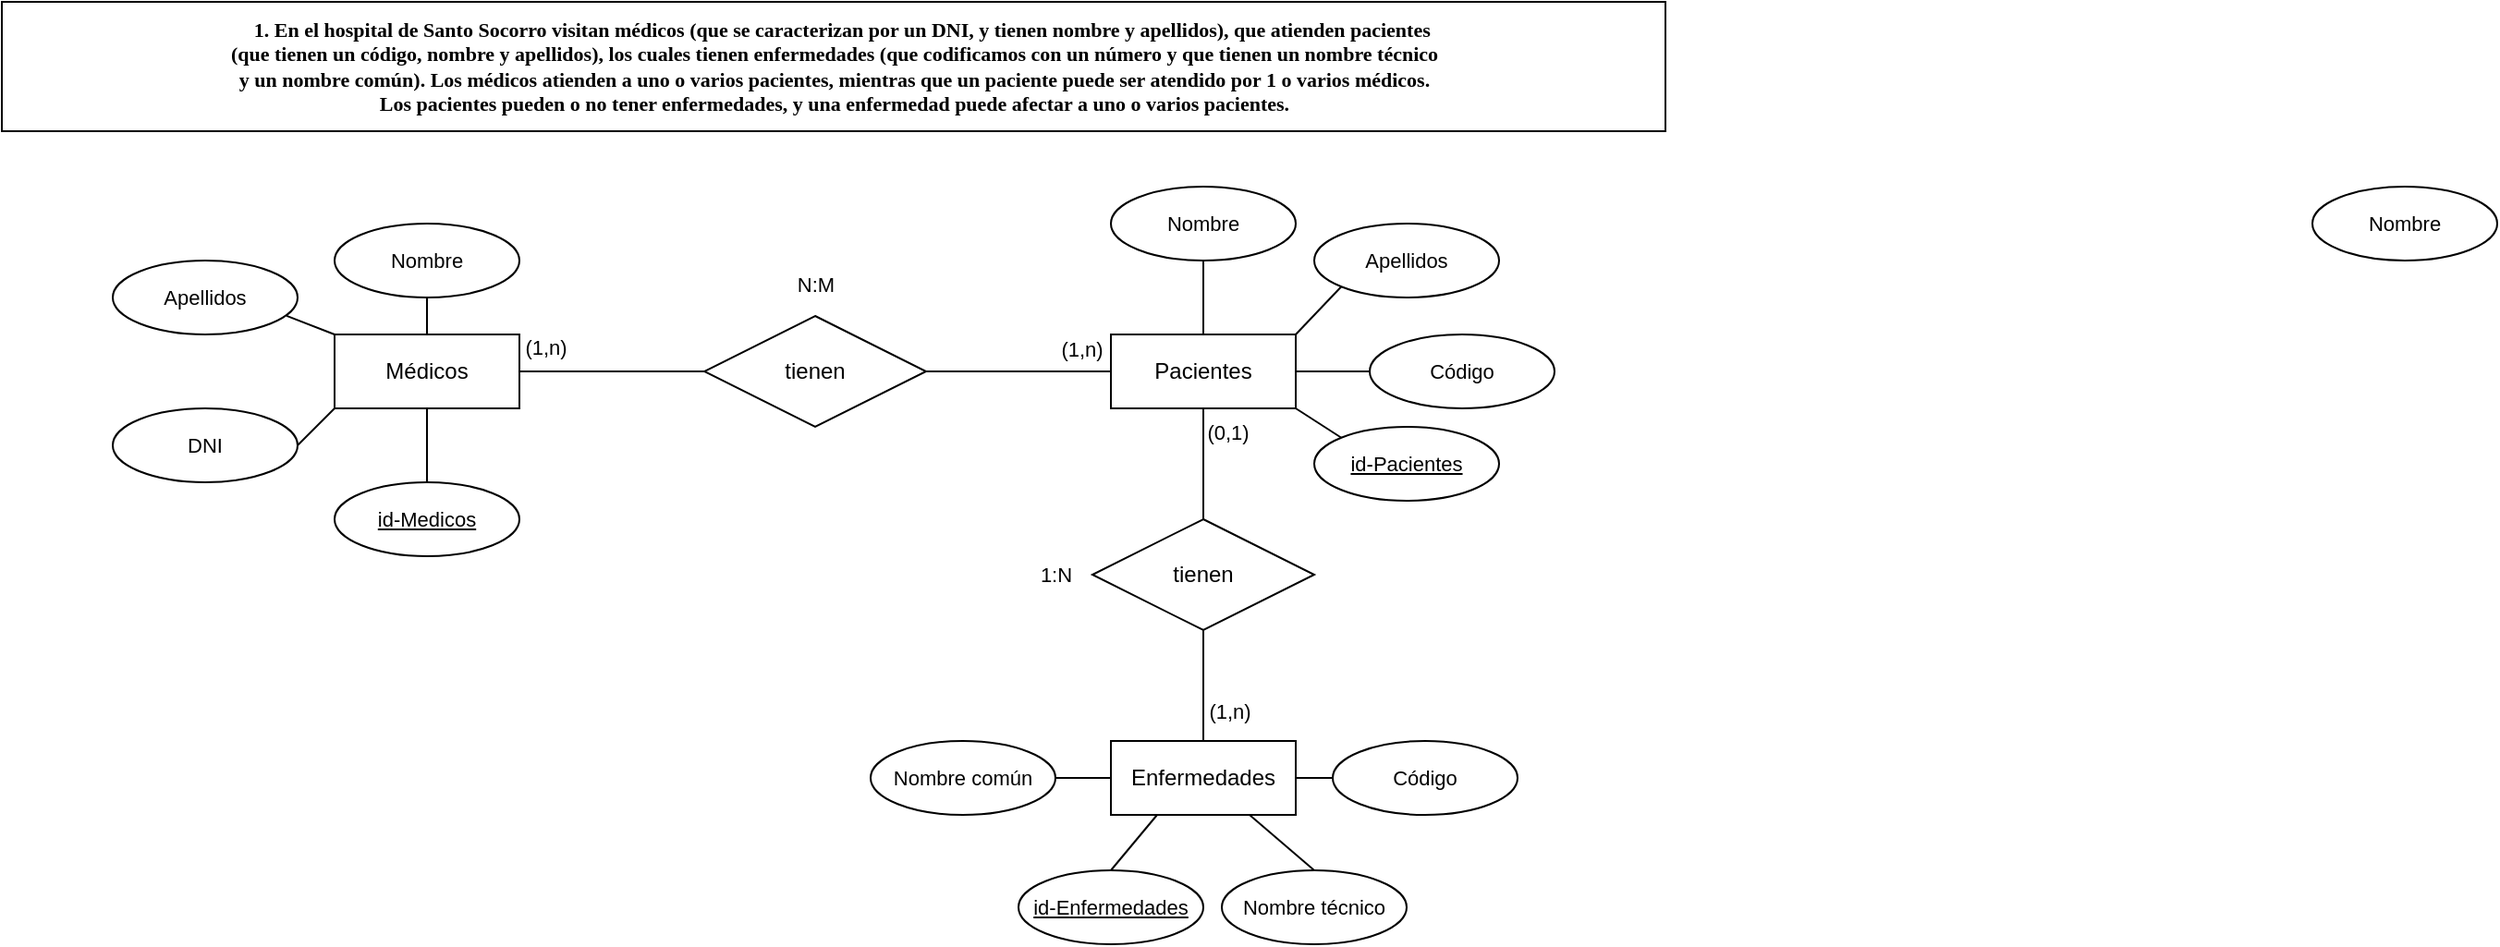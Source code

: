 <mxfile version="22.1.4" type="github" pages="6">
  <diagram name="Actividad 1" id="oIF-mdmTdKCk8hg7Z8nK">
    <mxGraphModel dx="961" dy="523" grid="1" gridSize="10" guides="1" tooltips="1" connect="1" arrows="1" fold="1" page="1" pageScale="1" pageWidth="980" pageHeight="690" math="0" shadow="0">
      <root>
        <mxCell id="0" />
        <mxCell id="1" parent="0" />
        <mxCell id="yV_BncOuSyax81pWV5jK-26" style="shape=connector;rounded=0;orthogonalLoop=1;jettySize=auto;html=1;exitX=0;exitY=1;exitDx=0;exitDy=0;entryX=1;entryY=0.5;entryDx=0;entryDy=0;labelBackgroundColor=default;strokeColor=default;align=center;verticalAlign=middle;fontFamily=Helvetica;fontSize=11;fontColor=default;endArrow=none;endFill=0;" edge="1" parent="1" source="yV_BncOuSyax81pWV5jK-9" target="yV_BncOuSyax81pWV5jK-23">
          <mxGeometry relative="1" as="geometry" />
        </mxCell>
        <mxCell id="yV_BncOuSyax81pWV5jK-28" style="edgeStyle=none;shape=connector;rounded=0;orthogonalLoop=1;jettySize=auto;html=1;entryX=0.5;entryY=1;entryDx=0;entryDy=0;labelBackgroundColor=default;strokeColor=default;align=center;verticalAlign=middle;fontFamily=Helvetica;fontSize=11;fontColor=default;endArrow=none;endFill=0;" edge="1" parent="1" source="yV_BncOuSyax81pWV5jK-9" target="yV_BncOuSyax81pWV5jK-21">
          <mxGeometry relative="1" as="geometry" />
        </mxCell>
        <mxCell id="yV_BncOuSyax81pWV5jK-9" value="Médicos" style="whiteSpace=wrap;html=1;align=center;" vertex="1" parent="1">
          <mxGeometry x="220" y="200" width="100" height="40" as="geometry" />
        </mxCell>
        <mxCell id="yV_BncOuSyax81pWV5jK-15" style="edgeStyle=orthogonalEdgeStyle;rounded=0;orthogonalLoop=1;jettySize=auto;html=1;entryX=0.5;entryY=0;entryDx=0;entryDy=0;endArrow=none;endFill=0;" edge="1" parent="1" source="yV_BncOuSyax81pWV5jK-10" target="yV_BncOuSyax81pWV5jK-14">
          <mxGeometry relative="1" as="geometry" />
        </mxCell>
        <mxCell id="yV_BncOuSyax81pWV5jK-17" style="edgeStyle=orthogonalEdgeStyle;shape=connector;rounded=0;orthogonalLoop=1;jettySize=auto;html=1;exitX=0;exitY=0.5;exitDx=0;exitDy=0;entryX=1;entryY=0.5;entryDx=0;entryDy=0;labelBackgroundColor=default;strokeColor=default;align=center;verticalAlign=middle;fontFamily=Helvetica;fontSize=11;fontColor=default;endArrow=none;endFill=0;" edge="1" parent="1" source="yV_BncOuSyax81pWV5jK-10" target="yV_BncOuSyax81pWV5jK-13">
          <mxGeometry relative="1" as="geometry" />
        </mxCell>
        <mxCell id="yV_BncOuSyax81pWV5jK-10" value="Pacientes" style="whiteSpace=wrap;html=1;align=center;" vertex="1" parent="1">
          <mxGeometry x="640" y="200" width="100" height="40" as="geometry" />
        </mxCell>
        <mxCell id="yV_BncOuSyax81pWV5jK-49" style="edgeStyle=none;shape=connector;rounded=0;orthogonalLoop=1;jettySize=auto;html=1;exitX=0.75;exitY=1;exitDx=0;exitDy=0;entryX=0.5;entryY=0;entryDx=0;entryDy=0;labelBackgroundColor=default;strokeColor=default;align=center;verticalAlign=middle;fontFamily=Helvetica;fontSize=11;fontColor=default;endArrow=none;endFill=0;" edge="1" parent="1" source="yV_BncOuSyax81pWV5jK-11" target="yV_BncOuSyax81pWV5jK-42">
          <mxGeometry relative="1" as="geometry" />
        </mxCell>
        <mxCell id="yV_BncOuSyax81pWV5jK-50" style="edgeStyle=none;shape=connector;rounded=0;orthogonalLoop=1;jettySize=auto;html=1;exitX=0.25;exitY=1;exitDx=0;exitDy=0;entryX=0.5;entryY=0;entryDx=0;entryDy=0;labelBackgroundColor=default;strokeColor=default;align=center;verticalAlign=middle;fontFamily=Helvetica;fontSize=11;fontColor=default;endArrow=none;endFill=0;" edge="1" parent="1" source="yV_BncOuSyax81pWV5jK-11" target="yV_BncOuSyax81pWV5jK-44">
          <mxGeometry relative="1" as="geometry" />
        </mxCell>
        <mxCell id="yV_BncOuSyax81pWV5jK-51" style="edgeStyle=none;shape=connector;rounded=0;orthogonalLoop=1;jettySize=auto;html=1;exitX=0;exitY=0.5;exitDx=0;exitDy=0;entryX=1;entryY=0.5;entryDx=0;entryDy=0;labelBackgroundColor=default;strokeColor=default;align=center;verticalAlign=middle;fontFamily=Helvetica;fontSize=11;fontColor=default;endArrow=none;endFill=0;" edge="1" parent="1" source="yV_BncOuSyax81pWV5jK-11" target="yV_BncOuSyax81pWV5jK-43">
          <mxGeometry relative="1" as="geometry" />
        </mxCell>
        <mxCell id="yV_BncOuSyax81pWV5jK-11" value="Enfermedades" style="whiteSpace=wrap;html=1;align=center;" vertex="1" parent="1">
          <mxGeometry x="640" y="420" width="100" height="40" as="geometry" />
        </mxCell>
        <mxCell id="yV_BncOuSyax81pWV5jK-12" value="&lt;div style=&quot;font-size: 11px;&quot;&gt;&lt;b&gt;&lt;font style=&quot;font-size: 11px;&quot; face=&quot;Verdana&quot;&gt;&amp;nbsp; &amp;nbsp; 1. En el hospital de Santo Socorro visitan médicos (que se caracterizan por un DNI, y tienen nombre y apellidos), que atienden pacientes&amp;nbsp;&lt;/font&gt;&lt;/b&gt;&lt;/div&gt;&lt;div style=&quot;font-size: 11px;&quot;&gt;&lt;b&gt;&lt;font style=&quot;font-size: 11px;&quot; face=&quot;Verdana&quot;&gt;(que tienen un&amp;nbsp;&lt;span style=&quot;background-color: initial;&quot;&gt;código,&amp;nbsp;&lt;/span&gt;&lt;span style=&quot;background-color: initial;&quot;&gt;nombre&amp;nbsp;&lt;/span&gt;&lt;span style=&quot;background-color: initial;&quot;&gt;y apellidos),&amp;nbsp;&lt;/span&gt;&lt;span style=&quot;background-color: initial;&quot;&gt;los cuales tienen enfermedades&amp;nbsp;&lt;/span&gt;&lt;span style=&quot;background-color: initial;&quot;&gt;(que codificamos con un número y que tienen un nombre técnico&lt;/span&gt;&lt;/font&gt;&lt;/b&gt;&lt;/div&gt;&lt;div style=&quot;font-size: 11px;&quot;&gt;&lt;b&gt;&lt;font style=&quot;font-size: 11px;&quot; face=&quot;Verdana&quot;&gt;&lt;span style=&quot;background-color: initial;&quot;&gt;y&amp;nbsp;&lt;/span&gt;&lt;span style=&quot;background-color: initial;&quot;&gt;un&amp;nbsp;&lt;/span&gt;&lt;span style=&quot;background-color: initial;&quot;&gt;nombre común).&amp;nbsp;&lt;/span&gt;&lt;span style=&quot;background-color: initial;&quot;&gt;Los médicos atienden a uno o varios pacientes, mientras que un paciente puede ser atendido por 1 o varios médicos.&lt;/span&gt;&lt;/font&gt;&lt;/b&gt;&lt;/div&gt;&lt;div style=&quot;font-size: 11px;&quot;&gt;&lt;b&gt;&lt;font style=&quot;font-size: 11px;&quot; face=&quot;Verdana&quot;&gt;Los pacientes pueden o no tener enfermedades, y una enfermedad puede afectar a uno o varios pacientes.&lt;/font&gt;&lt;/b&gt;&lt;/div&gt;" style="text;html=1;align=center;verticalAlign=middle;resizable=0;points=[];autosize=1;strokeColor=default;fillColor=default;" vertex="1" parent="1">
          <mxGeometry x="40" y="20" width="900" height="70" as="geometry" />
        </mxCell>
        <mxCell id="yV_BncOuSyax81pWV5jK-18" style="edgeStyle=orthogonalEdgeStyle;shape=connector;rounded=0;orthogonalLoop=1;jettySize=auto;html=1;exitX=0;exitY=0.5;exitDx=0;exitDy=0;entryX=1;entryY=0.5;entryDx=0;entryDy=0;labelBackgroundColor=default;strokeColor=default;align=center;verticalAlign=middle;fontFamily=Helvetica;fontSize=11;fontColor=default;endArrow=none;endFill=0;" edge="1" parent="1" source="yV_BncOuSyax81pWV5jK-13" target="yV_BncOuSyax81pWV5jK-9">
          <mxGeometry relative="1" as="geometry" />
        </mxCell>
        <mxCell id="yV_BncOuSyax81pWV5jK-13" value="tienen" style="shape=rhombus;perimeter=rhombusPerimeter;whiteSpace=wrap;html=1;align=center;" vertex="1" parent="1">
          <mxGeometry x="420" y="190" width="120" height="60" as="geometry" />
        </mxCell>
        <mxCell id="yV_BncOuSyax81pWV5jK-16" style="edgeStyle=orthogonalEdgeStyle;shape=connector;rounded=0;orthogonalLoop=1;jettySize=auto;html=1;exitX=0.5;exitY=1;exitDx=0;exitDy=0;entryX=0.5;entryY=0;entryDx=0;entryDy=0;labelBackgroundColor=default;strokeColor=default;align=center;verticalAlign=middle;fontFamily=Helvetica;fontSize=11;fontColor=default;endArrow=none;endFill=0;" edge="1" parent="1" source="yV_BncOuSyax81pWV5jK-14" target="yV_BncOuSyax81pWV5jK-11">
          <mxGeometry relative="1" as="geometry" />
        </mxCell>
        <mxCell id="yV_BncOuSyax81pWV5jK-14" value="tienen" style="shape=rhombus;perimeter=rhombusPerimeter;whiteSpace=wrap;html=1;align=center;" vertex="1" parent="1">
          <mxGeometry x="630" y="300" width="120" height="60" as="geometry" />
        </mxCell>
        <mxCell id="yV_BncOuSyax81pWV5jK-21" value="Nombre" style="ellipse;whiteSpace=wrap;html=1;align=center;fontFamily=Helvetica;fontSize=11;fontColor=default;" vertex="1" parent="1">
          <mxGeometry x="220" y="140" width="100" height="40" as="geometry" />
        </mxCell>
        <mxCell id="yV_BncOuSyax81pWV5jK-22" value="Apellidos" style="ellipse;whiteSpace=wrap;html=1;align=center;fontFamily=Helvetica;fontSize=11;fontColor=default;" vertex="1" parent="1">
          <mxGeometry x="100" y="160" width="100" height="40" as="geometry" />
        </mxCell>
        <mxCell id="yV_BncOuSyax81pWV5jK-23" value="DNI" style="ellipse;whiteSpace=wrap;html=1;align=center;fontFamily=Helvetica;fontSize=11;fontColor=default;" vertex="1" parent="1">
          <mxGeometry x="100" y="240" width="100" height="40" as="geometry" />
        </mxCell>
        <mxCell id="yV_BncOuSyax81pWV5jK-25" style="edgeStyle=orthogonalEdgeStyle;shape=connector;rounded=0;orthogonalLoop=1;jettySize=auto;html=1;exitX=0.5;exitY=0;exitDx=0;exitDy=0;labelBackgroundColor=default;strokeColor=default;align=center;verticalAlign=middle;fontFamily=Helvetica;fontSize=11;fontColor=default;endArrow=none;endFill=0;" edge="1" parent="1" source="yV_BncOuSyax81pWV5jK-24" target="yV_BncOuSyax81pWV5jK-9">
          <mxGeometry relative="1" as="geometry" />
        </mxCell>
        <mxCell id="yV_BncOuSyax81pWV5jK-24" value="id-Medicos" style="ellipse;whiteSpace=wrap;html=1;align=center;fontStyle=4;fontFamily=Helvetica;fontSize=11;fontColor=default;" vertex="1" parent="1">
          <mxGeometry x="220" y="280" width="100" height="40" as="geometry" />
        </mxCell>
        <mxCell id="yV_BncOuSyax81pWV5jK-27" style="edgeStyle=none;shape=connector;rounded=0;orthogonalLoop=1;jettySize=auto;html=1;exitX=0;exitY=0;exitDx=0;exitDy=0;entryX=0.941;entryY=0.749;entryDx=0;entryDy=0;entryPerimeter=0;labelBackgroundColor=default;strokeColor=default;align=center;verticalAlign=middle;fontFamily=Helvetica;fontSize=11;fontColor=default;endArrow=none;endFill=0;" edge="1" parent="1" source="yV_BncOuSyax81pWV5jK-9" target="yV_BncOuSyax81pWV5jK-22">
          <mxGeometry relative="1" as="geometry" />
        </mxCell>
        <mxCell id="yV_BncOuSyax81pWV5jK-29" value="(1,n)" style="text;html=1;align=center;verticalAlign=middle;resizable=0;points=[];autosize=1;strokeColor=none;fillColor=none;fontSize=11;fontFamily=Helvetica;fontColor=default;" vertex="1" parent="1">
          <mxGeometry x="599" y="193" width="50" height="30" as="geometry" />
        </mxCell>
        <mxCell id="yV_BncOuSyax81pWV5jK-30" value="(1,n)" style="text;html=1;align=center;verticalAlign=middle;resizable=0;points=[];autosize=1;strokeColor=none;fillColor=none;fontSize=11;fontFamily=Helvetica;fontColor=default;" vertex="1" parent="1">
          <mxGeometry x="309" y="192" width="50" height="30" as="geometry" />
        </mxCell>
        <mxCell id="yV_BncOuSyax81pWV5jK-39" style="edgeStyle=none;shape=connector;rounded=0;orthogonalLoop=1;jettySize=auto;html=1;entryX=0.5;entryY=0;entryDx=0;entryDy=0;labelBackgroundColor=default;strokeColor=default;align=center;verticalAlign=middle;fontFamily=Helvetica;fontSize=11;fontColor=default;endArrow=none;endFill=0;" edge="1" parent="1" source="yV_BncOuSyax81pWV5jK-31" target="yV_BncOuSyax81pWV5jK-10">
          <mxGeometry relative="1" as="geometry" />
        </mxCell>
        <mxCell id="yV_BncOuSyax81pWV5jK-31" value="Nombre" style="ellipse;whiteSpace=wrap;html=1;align=center;fontFamily=Helvetica;fontSize=11;fontColor=default;" vertex="1" parent="1">
          <mxGeometry x="640" y="120" width="100" height="40" as="geometry" />
        </mxCell>
        <mxCell id="yV_BncOuSyax81pWV5jK-32" value="Nombre" style="ellipse;whiteSpace=wrap;html=1;align=center;fontFamily=Helvetica;fontSize=11;fontColor=default;" vertex="1" parent="1">
          <mxGeometry x="1290" y="120" width="100" height="40" as="geometry" />
        </mxCell>
        <mxCell id="yV_BncOuSyax81pWV5jK-38" style="edgeStyle=none;shape=connector;rounded=0;orthogonalLoop=1;jettySize=auto;html=1;exitX=0;exitY=1;exitDx=0;exitDy=0;entryX=1;entryY=0;entryDx=0;entryDy=0;labelBackgroundColor=default;strokeColor=default;align=center;verticalAlign=middle;fontFamily=Helvetica;fontSize=11;fontColor=default;endArrow=none;endFill=0;" edge="1" parent="1" source="yV_BncOuSyax81pWV5jK-33" target="yV_BncOuSyax81pWV5jK-10">
          <mxGeometry relative="1" as="geometry" />
        </mxCell>
        <mxCell id="yV_BncOuSyax81pWV5jK-33" value="Apellidos" style="ellipse;whiteSpace=wrap;html=1;align=center;fontFamily=Helvetica;fontSize=11;fontColor=default;" vertex="1" parent="1">
          <mxGeometry x="750" y="140" width="100" height="40" as="geometry" />
        </mxCell>
        <mxCell id="yV_BncOuSyax81pWV5jK-37" style="edgeStyle=none;shape=connector;rounded=0;orthogonalLoop=1;jettySize=auto;html=1;exitX=0;exitY=0.5;exitDx=0;exitDy=0;entryX=1;entryY=0.5;entryDx=0;entryDy=0;labelBackgroundColor=default;strokeColor=default;align=center;verticalAlign=middle;fontFamily=Helvetica;fontSize=11;fontColor=default;endArrow=none;endFill=0;" edge="1" parent="1" source="yV_BncOuSyax81pWV5jK-34" target="yV_BncOuSyax81pWV5jK-10">
          <mxGeometry relative="1" as="geometry" />
        </mxCell>
        <mxCell id="yV_BncOuSyax81pWV5jK-34" value="Código" style="ellipse;whiteSpace=wrap;html=1;align=center;fontFamily=Helvetica;fontSize=11;fontColor=default;" vertex="1" parent="1">
          <mxGeometry x="780" y="200" width="100" height="40" as="geometry" />
        </mxCell>
        <mxCell id="yV_BncOuSyax81pWV5jK-36" style="edgeStyle=none;shape=connector;rounded=0;orthogonalLoop=1;jettySize=auto;html=1;exitX=0;exitY=0;exitDx=0;exitDy=0;entryX=1;entryY=1;entryDx=0;entryDy=0;labelBackgroundColor=default;strokeColor=default;align=center;verticalAlign=middle;fontFamily=Helvetica;fontSize=11;fontColor=default;endArrow=none;endFill=0;" edge="1" parent="1" source="yV_BncOuSyax81pWV5jK-35" target="yV_BncOuSyax81pWV5jK-10">
          <mxGeometry relative="1" as="geometry" />
        </mxCell>
        <mxCell id="yV_BncOuSyax81pWV5jK-35" value="id-Pacientes" style="ellipse;whiteSpace=wrap;html=1;align=center;fontStyle=4;fontFamily=Helvetica;fontSize=11;fontColor=default;" vertex="1" parent="1">
          <mxGeometry x="750" y="250" width="100" height="40" as="geometry" />
        </mxCell>
        <mxCell id="yV_BncOuSyax81pWV5jK-41" style="edgeStyle=none;shape=connector;rounded=0;orthogonalLoop=1;jettySize=auto;html=1;exitX=0;exitY=0.5;exitDx=0;exitDy=0;entryX=1;entryY=0.5;entryDx=0;entryDy=0;labelBackgroundColor=default;strokeColor=default;align=center;verticalAlign=middle;fontFamily=Helvetica;fontSize=11;fontColor=default;endArrow=none;endFill=0;" edge="1" parent="1" source="yV_BncOuSyax81pWV5jK-40" target="yV_BncOuSyax81pWV5jK-11">
          <mxGeometry relative="1" as="geometry" />
        </mxCell>
        <mxCell id="yV_BncOuSyax81pWV5jK-40" value="Código" style="ellipse;whiteSpace=wrap;html=1;align=center;fontFamily=Helvetica;fontSize=11;fontColor=default;" vertex="1" parent="1">
          <mxGeometry x="760" y="420" width="100" height="40" as="geometry" />
        </mxCell>
        <mxCell id="yV_BncOuSyax81pWV5jK-42" value="Nombre técnico" style="ellipse;whiteSpace=wrap;html=1;align=center;fontFamily=Helvetica;fontSize=11;fontColor=default;" vertex="1" parent="1">
          <mxGeometry x="700" y="490" width="100" height="40" as="geometry" />
        </mxCell>
        <mxCell id="yV_BncOuSyax81pWV5jK-43" value="Nombre común" style="ellipse;whiteSpace=wrap;html=1;align=center;fontFamily=Helvetica;fontSize=11;fontColor=default;" vertex="1" parent="1">
          <mxGeometry x="510" y="420" width="100" height="40" as="geometry" />
        </mxCell>
        <mxCell id="yV_BncOuSyax81pWV5jK-44" value="id-Enfermedades" style="ellipse;whiteSpace=wrap;html=1;align=center;fontStyle=4;fontFamily=Helvetica;fontSize=11;fontColor=default;" vertex="1" parent="1">
          <mxGeometry x="590" y="490" width="100" height="40" as="geometry" />
        </mxCell>
        <mxCell id="yV_BncOuSyax81pWV5jK-45" value="N:M" style="text;html=1;align=center;verticalAlign=middle;resizable=0;points=[];autosize=1;strokeColor=none;fillColor=none;fontSize=11;fontFamily=Helvetica;fontColor=default;" vertex="1" parent="1">
          <mxGeometry x="460" y="158" width="40" height="30" as="geometry" />
        </mxCell>
        <mxCell id="yV_BncOuSyax81pWV5jK-46" value="(1,n)" style="text;html=1;align=center;verticalAlign=middle;resizable=0;points=[];autosize=1;strokeColor=none;fillColor=none;fontSize=11;fontFamily=Helvetica;fontColor=default;" vertex="1" parent="1">
          <mxGeometry x="679" y="389" width="50" height="30" as="geometry" />
        </mxCell>
        <mxCell id="yV_BncOuSyax81pWV5jK-47" value="(0,1)" style="text;html=1;align=center;verticalAlign=middle;resizable=0;points=[];autosize=1;strokeColor=none;fillColor=none;fontSize=11;fontFamily=Helvetica;fontColor=default;" vertex="1" parent="1">
          <mxGeometry x="678" y="238" width="50" height="30" as="geometry" />
        </mxCell>
        <mxCell id="yV_BncOuSyax81pWV5jK-48" value="1:N" style="text;html=1;align=center;verticalAlign=middle;resizable=0;points=[];autosize=1;strokeColor=none;fillColor=none;fontSize=11;fontFamily=Helvetica;fontColor=default;" vertex="1" parent="1">
          <mxGeometry x="590" y="315" width="40" height="30" as="geometry" />
        </mxCell>
      </root>
    </mxGraphModel>
  </diagram>
  <diagram id="rxtNAIiARi-w2j7opf0Z" name="Actividad 2">
    <mxGraphModel dx="1393" dy="758" grid="1" gridSize="10" guides="1" tooltips="1" connect="1" arrows="1" fold="1" page="1" pageScale="1" pageWidth="980" pageHeight="690" math="0" shadow="0">
      <root>
        <mxCell id="0" />
        <mxCell id="1" parent="0" />
        <mxCell id="YhutP6GiGatE_QYas9tM-1" value="&lt;div&gt;&amp;nbsp; &amp;nbsp; 2. Diseña un pequeño diagrama para el siguiente fragmento del sistema: una cadena de pizzerías tiene locales que sólo pueden ser de tipo restaurante, donde los clientes pueden&amp;nbsp;&lt;/div&gt;&lt;div&gt;degustar las&amp;nbsp;&lt;span style=&quot;background-color: initial;&quot;&gt;pizzas in situ, o de tipo “para llevar”.&amp;nbsp;&lt;/span&gt;&lt;span style=&quot;background-color: initial;&quot;&gt;Un mismo local puede ser, a la vez, restaurante y admitir pedidos para llevar. Un local puede tener una o varias pizzerias, mientras&amp;nbsp;&lt;/span&gt;&lt;/div&gt;&lt;div&gt;&lt;span style=&quot;background-color: initial;&quot;&gt;que una&amp;nbsp;&lt;/span&gt;&lt;span style=&quot;background-color: initial;&quot;&gt;pizzeria&amp;nbsp;&lt;/span&gt;&lt;span style=&quot;background-color: initial;&quot;&gt;solo puede&amp;nbsp;&lt;/span&gt;&lt;span style=&quot;background-color: initial;&quot;&gt;pertenecer a un local.&lt;/span&gt;&lt;span style=&quot;background-color: initial;&quot;&gt;Indica el tipo de relación o jerarquía que hayas utilizado.&lt;/span&gt;&lt;/div&gt;" style="text;html=1;align=center;verticalAlign=middle;resizable=0;points=[];autosize=1;strokeColor=default;fillColor=default;fontSize=11;fontFamily=Helvetica;fontColor=default;" vertex="1" parent="1">
          <mxGeometry x="25" y="20" width="910" height="50" as="geometry" />
        </mxCell>
        <mxCell id="0gmloOZs-fSd3dOgQ3sd-10" style="edgeStyle=none;shape=connector;rounded=0;orthogonalLoop=1;jettySize=auto;html=1;exitX=0.5;exitY=1;exitDx=0;exitDy=0;entryX=0.5;entryY=0;entryDx=0;entryDy=0;labelBackgroundColor=default;strokeColor=default;align=center;verticalAlign=middle;fontFamily=Helvetica;fontSize=11;fontColor=default;endArrow=none;endFill=0;" edge="1" parent="1" source="NTO8GKyaMLIdz0zo7kCo-1" target="0gmloOZs-fSd3dOgQ3sd-9">
          <mxGeometry relative="1" as="geometry" />
        </mxCell>
        <mxCell id="NTO8GKyaMLIdz0zo7kCo-1" value="Local" style="whiteSpace=wrap;html=1;align=center;" vertex="1" parent="1">
          <mxGeometry x="430" y="340" width="100" height="40" as="geometry" />
        </mxCell>
        <mxCell id="0gmloOZs-fSd3dOgQ3sd-6" value="" style="edgeStyle=none;shape=connector;rounded=0;orthogonalLoop=1;jettySize=auto;html=1;labelBackgroundColor=default;strokeColor=default;align=center;verticalAlign=middle;fontFamily=Helvetica;fontSize=11;fontColor=default;endArrow=none;endFill=0;" edge="1" parent="1" source="0gmloOZs-fSd3dOgQ3sd-2" target="0gmloOZs-fSd3dOgQ3sd-5">
          <mxGeometry relative="1" as="geometry" />
        </mxCell>
        <mxCell id="0gmloOZs-fSd3dOgQ3sd-2" value="Cadena de pizzerias" style="whiteSpace=wrap;html=1;align=center;" vertex="1" parent="1">
          <mxGeometry x="430" y="150" width="100" height="40" as="geometry" />
        </mxCell>
        <mxCell id="0gmloOZs-fSd3dOgQ3sd-3" value="Pizzas in situ" style="whiteSpace=wrap;html=1;align=center;" vertex="1" parent="1">
          <mxGeometry x="370" y="510" width="100" height="40" as="geometry" />
        </mxCell>
        <mxCell id="0gmloOZs-fSd3dOgQ3sd-4" value="Para llevar" style="whiteSpace=wrap;html=1;align=center;" vertex="1" parent="1">
          <mxGeometry x="490" y="510" width="100" height="40" as="geometry" />
        </mxCell>
        <mxCell id="0gmloOZs-fSd3dOgQ3sd-7" value="" style="edgeStyle=none;shape=connector;rounded=0;orthogonalLoop=1;jettySize=auto;html=1;labelBackgroundColor=default;strokeColor=default;align=center;verticalAlign=middle;fontFamily=Helvetica;fontSize=11;fontColor=default;endArrow=none;endFill=0;" edge="1" parent="1" source="0gmloOZs-fSd3dOgQ3sd-5" target="NTO8GKyaMLIdz0zo7kCo-1">
          <mxGeometry relative="1" as="geometry" />
        </mxCell>
        <mxCell id="0gmloOZs-fSd3dOgQ3sd-5" value="tiene" style="shape=rhombus;perimeter=rhombusPerimeter;whiteSpace=wrap;html=1;align=center;" vertex="1" parent="1">
          <mxGeometry x="420" y="230" width="120" height="60" as="geometry" />
        </mxCell>
        <mxCell id="0gmloOZs-fSd3dOgQ3sd-11" style="edgeStyle=none;shape=connector;rounded=0;orthogonalLoop=1;jettySize=auto;html=1;exitX=0.5;exitY=0;exitDx=0;exitDy=0;labelBackgroundColor=default;strokeColor=default;align=center;verticalAlign=middle;fontFamily=Helvetica;fontSize=11;fontColor=default;endArrow=none;endFill=0;entryX=0.5;entryY=0;entryDx=0;entryDy=0;" edge="1" parent="1" source="0gmloOZs-fSd3dOgQ3sd-8" target="0gmloOZs-fSd3dOgQ3sd-4">
          <mxGeometry relative="1" as="geometry">
            <mxPoint x="540" y="450" as="targetPoint" />
            <Array as="points">
              <mxPoint x="540" y="450" />
            </Array>
          </mxGeometry>
        </mxCell>
        <mxCell id="0gmloOZs-fSd3dOgQ3sd-12" style="edgeStyle=none;shape=connector;rounded=0;orthogonalLoop=1;jettySize=auto;html=1;exitX=0.5;exitY=1;exitDx=0;exitDy=0;entryX=0.5;entryY=0;entryDx=0;entryDy=0;labelBackgroundColor=default;strokeColor=default;align=center;verticalAlign=middle;fontFamily=Helvetica;fontSize=11;fontColor=default;endArrow=none;endFill=0;" edge="1" parent="1" source="0gmloOZs-fSd3dOgQ3sd-8" target="0gmloOZs-fSd3dOgQ3sd-3">
          <mxGeometry relative="1" as="geometry">
            <Array as="points">
              <mxPoint x="420" y="450" />
            </Array>
          </mxGeometry>
        </mxCell>
        <mxCell id="0gmloOZs-fSd3dOgQ3sd-8" value="" style="triangle;whiteSpace=wrap;html=1;dashed=0;direction=south;fontFamily=Helvetica;fontSize=11;fontColor=default;" vertex="1" parent="1">
          <mxGeometry x="450" y="420" width="60" height="60" as="geometry" />
        </mxCell>
        <mxCell id="0gmloOZs-fSd3dOgQ3sd-9" value="" style="shape=ellipse;html=1;dashed=0;whiteSpace=wrap;aspect=fixed;perimeter=ellipsePerimeter;" vertex="1" parent="1">
          <mxGeometry x="470" y="400" width="20" height="20" as="geometry" />
        </mxCell>
        <mxCell id="0gmloOZs-fSd3dOgQ3sd-13" value="(0,1)" style="text;html=1;align=center;verticalAlign=middle;resizable=0;points=[];autosize=1;strokeColor=none;fillColor=none;fontSize=11;fontFamily=Helvetica;fontColor=default;" vertex="1" parent="1">
          <mxGeometry x="535" y="478" width="50" height="30" as="geometry" />
        </mxCell>
        <mxCell id="0gmloOZs-fSd3dOgQ3sd-14" value="(0,1)" style="text;html=1;align=center;verticalAlign=middle;resizable=0;points=[];autosize=1;strokeColor=none;fillColor=none;fontSize=11;fontFamily=Helvetica;fontColor=default;" vertex="1" parent="1">
          <mxGeometry x="374" y="480" width="50" height="30" as="geometry" />
        </mxCell>
        <mxCell id="0gmloOZs-fSd3dOgQ3sd-15" value="(1,1)" style="text;html=1;align=center;verticalAlign=middle;resizable=0;points=[];autosize=1;strokeColor=none;fillColor=none;fontSize=11;fontFamily=Helvetica;fontColor=default;" vertex="1" parent="1">
          <mxGeometry x="480" y="380" width="50" height="30" as="geometry" />
        </mxCell>
        <mxCell id="0gmloOZs-fSd3dOgQ3sd-16" value="(1,n)" style="text;html=1;align=center;verticalAlign=middle;resizable=0;points=[];autosize=1;strokeColor=none;fillColor=none;fontSize=11;fontFamily=Helvetica;fontColor=default;" vertex="1" parent="1">
          <mxGeometry x="470" y="310" width="50" height="30" as="geometry" />
        </mxCell>
        <mxCell id="0gmloOZs-fSd3dOgQ3sd-17" value="(1,1)" style="text;html=1;align=center;verticalAlign=middle;resizable=0;points=[];autosize=1;strokeColor=none;fillColor=none;fontSize=11;fontFamily=Helvetica;fontColor=default;" vertex="1" parent="1">
          <mxGeometry x="470" y="190" width="50" height="30" as="geometry" />
        </mxCell>
        <mxCell id="0gmloOZs-fSd3dOgQ3sd-18" value="1:N" style="text;html=1;align=center;verticalAlign=middle;resizable=0;points=[];autosize=1;strokeColor=none;fillColor=none;fontSize=11;fontFamily=Helvetica;fontColor=default;" vertex="1" parent="1">
          <mxGeometry x="540" y="245" width="40" height="30" as="geometry" />
        </mxCell>
        <mxCell id="6FO8oxoLLgqlJH37kzeQ-1" value="TOTAL INCLUSIVA" style="text;html=1;align=center;verticalAlign=middle;resizable=0;points=[];autosize=1;strokeColor=default;fillColor=default;fontSize=11;fontFamily=Helvetica;fontColor=default;rotation=15;" vertex="1" parent="1">
          <mxGeometry x="560" y="420" width="120" height="30" as="geometry" />
        </mxCell>
        <mxCell id="wPWk6Q1Wkr0Pe-bjTboj-2" style="edgeStyle=none;shape=connector;rounded=0;orthogonalLoop=1;jettySize=auto;html=1;exitX=0;exitY=0.5;exitDx=0;exitDy=0;entryX=1;entryY=0.5;entryDx=0;entryDy=0;labelBackgroundColor=default;strokeColor=default;align=center;verticalAlign=middle;fontFamily=Helvetica;fontSize=11;fontColor=default;endArrow=none;endFill=0;" edge="1" parent="1" source="wPWk6Q1Wkr0Pe-bjTboj-1" target="NTO8GKyaMLIdz0zo7kCo-1">
          <mxGeometry relative="1" as="geometry" />
        </mxCell>
        <mxCell id="wPWk6Q1Wkr0Pe-bjTboj-1" value="id-Local" style="ellipse;whiteSpace=wrap;html=1;align=center;fontStyle=4;fontFamily=Helvetica;fontSize=11;fontColor=default;" vertex="1" parent="1">
          <mxGeometry x="550" y="340" width="100" height="40" as="geometry" />
        </mxCell>
        <mxCell id="wPWk6Q1Wkr0Pe-bjTboj-4" style="edgeStyle=none;shape=connector;rounded=0;orthogonalLoop=1;jettySize=auto;html=1;exitX=0;exitY=0.5;exitDx=0;exitDy=0;entryX=1;entryY=0.5;entryDx=0;entryDy=0;labelBackgroundColor=default;strokeColor=default;align=center;verticalAlign=middle;fontFamily=Helvetica;fontSize=11;fontColor=default;endArrow=none;endFill=0;" edge="1" parent="1" source="wPWk6Q1Wkr0Pe-bjTboj-3" target="0gmloOZs-fSd3dOgQ3sd-2">
          <mxGeometry relative="1" as="geometry" />
        </mxCell>
        <mxCell id="wPWk6Q1Wkr0Pe-bjTboj-3" value="id-Pizzerias" style="ellipse;whiteSpace=wrap;html=1;align=center;fontStyle=4;fontFamily=Helvetica;fontSize=11;fontColor=default;" vertex="1" parent="1">
          <mxGeometry x="550" y="150" width="100" height="40" as="geometry" />
        </mxCell>
      </root>
    </mxGraphModel>
  </diagram>
  <diagram id="i4t3AiG0SDPYN31qFeMC" name="Actividad 3">
    <mxGraphModel dx="1393" dy="758" grid="1" gridSize="10" guides="1" tooltips="1" connect="1" arrows="1" fold="1" page="1" pageScale="1" pageWidth="980" pageHeight="690" math="0" shadow="0">
      <root>
        <mxCell id="0" />
        <mxCell id="1" parent="0" />
        <mxCell id="EzcLlCvAPp9ahs0tj_Ay-1" value="&lt;b&gt;3. Diseña un pequeño diagrama para el siguiente fragmento del sistema: en una pizzería quieren registrar las líneas que componen cada pedido. Un pedido puede contener &lt;br&gt;0 ovarias líneas,mientras que una línea solo puede pertenecer a un pedido. Una línea no puede existir sin un pedido. De los pedidos se quiere guardar la dirección (calle, &lt;br&gt;ciudad, cp),&amp;nbsp;fecha del pedido, días desde la fecha del pedido (derivado).De la línea se quiere guardar la cantidad, precio, y total (derivado).&lt;/b&gt;" style="text;html=1;align=center;verticalAlign=middle;resizable=0;points=[];autosize=1;strokeColor=default;fillColor=default;fontSize=11;fontFamily=Helvetica;fontColor=default;" vertex="1" parent="1">
          <mxGeometry x="30" y="10" width="920" height="50" as="geometry" />
        </mxCell>
        <mxCell id="JYm8S-WKdp6w7MW1gHow-6" style="edgeStyle=none;shape=connector;rounded=0;orthogonalLoop=1;jettySize=auto;html=1;exitX=0;exitY=1;exitDx=0;exitDy=0;entryX=1;entryY=0;entryDx=0;entryDy=0;labelBackgroundColor=default;strokeColor=default;align=center;verticalAlign=middle;fontFamily=Helvetica;fontSize=11;fontColor=default;endArrow=none;endFill=0;" edge="1" parent="1" source="EzcLlCvAPp9ahs0tj_Ay-2" target="JYm8S-WKdp6w7MW1gHow-5">
          <mxGeometry relative="1" as="geometry" />
        </mxCell>
        <mxCell id="EzcLlCvAPp9ahs0tj_Ay-2" value="Pedido" style="whiteSpace=wrap;html=1;align=center;fontFamily=Helvetica;fontSize=11;fontColor=default;" vertex="1" parent="1">
          <mxGeometry x="290" y="250" width="100" height="40" as="geometry" />
        </mxCell>
        <mxCell id="EzcLlCvAPp9ahs0tj_Ay-3" value="Línea" style="shape=ext;margin=3;double=1;whiteSpace=wrap;html=1;align=center;fontFamily=Helvetica;fontSize=11;fontColor=default;" vertex="1" parent="1">
          <mxGeometry x="580" y="250" width="100" height="40" as="geometry" />
        </mxCell>
        <mxCell id="EzcLlCvAPp9ahs0tj_Ay-5" value="" style="edgeStyle=none;shape=connector;rounded=0;orthogonalLoop=1;jettySize=auto;html=1;labelBackgroundColor=default;strokeColor=default;align=center;verticalAlign=middle;fontFamily=Helvetica;fontSize=11;fontColor=default;endArrow=none;endFill=0;" edge="1" parent="1" source="EzcLlCvAPp9ahs0tj_Ay-4" target="EzcLlCvAPp9ahs0tj_Ay-2">
          <mxGeometry relative="1" as="geometry" />
        </mxCell>
        <mxCell id="EzcLlCvAPp9ahs0tj_Ay-6" value="" style="edgeStyle=none;shape=connector;rounded=0;orthogonalLoop=1;jettySize=auto;html=1;labelBackgroundColor=default;strokeColor=default;align=center;verticalAlign=middle;fontFamily=Helvetica;fontSize=11;fontColor=default;endArrow=none;endFill=0;" edge="1" parent="1" source="EzcLlCvAPp9ahs0tj_Ay-4" target="EzcLlCvAPp9ahs0tj_Ay-3">
          <mxGeometry relative="1" as="geometry" />
        </mxCell>
        <mxCell id="EzcLlCvAPp9ahs0tj_Ay-4" value="tiene" style="shape=rhombus;perimeter=rhombusPerimeter;whiteSpace=wrap;html=1;align=center;" vertex="1" parent="1">
          <mxGeometry x="430" y="240" width="120" height="60" as="geometry" />
        </mxCell>
        <mxCell id="EzcLlCvAPp9ahs0tj_Ay-15" style="edgeStyle=none;shape=connector;rounded=0;orthogonalLoop=1;jettySize=auto;html=1;exitX=0;exitY=0.5;exitDx=0;exitDy=0;entryX=1;entryY=0.5;entryDx=0;entryDy=0;labelBackgroundColor=default;strokeColor=default;align=center;verticalAlign=middle;fontFamily=Helvetica;fontSize=11;fontColor=default;endArrow=none;endFill=0;" edge="1" parent="1" source="EzcLlCvAPp9ahs0tj_Ay-7" target="EzcLlCvAPp9ahs0tj_Ay-10">
          <mxGeometry relative="1" as="geometry" />
        </mxCell>
        <mxCell id="EzcLlCvAPp9ahs0tj_Ay-16" style="edgeStyle=none;shape=connector;rounded=0;orthogonalLoop=1;jettySize=auto;html=1;exitX=0;exitY=1;exitDx=0;exitDy=0;entryX=1;entryY=0;entryDx=0;entryDy=0;labelBackgroundColor=default;strokeColor=default;align=center;verticalAlign=middle;fontFamily=Helvetica;fontSize=11;fontColor=default;endArrow=none;endFill=0;" edge="1" parent="1" source="EzcLlCvAPp9ahs0tj_Ay-7" target="EzcLlCvAPp9ahs0tj_Ay-14">
          <mxGeometry relative="1" as="geometry" />
        </mxCell>
        <mxCell id="EzcLlCvAPp9ahs0tj_Ay-18" value="" style="edgeStyle=none;shape=connector;rounded=0;orthogonalLoop=1;jettySize=auto;html=1;labelBackgroundColor=default;strokeColor=default;align=center;verticalAlign=middle;fontFamily=Helvetica;fontSize=11;fontColor=default;endArrow=none;endFill=0;" edge="1" parent="1" source="EzcLlCvAPp9ahs0tj_Ay-7" target="EzcLlCvAPp9ahs0tj_Ay-2">
          <mxGeometry relative="1" as="geometry" />
        </mxCell>
        <mxCell id="EzcLlCvAPp9ahs0tj_Ay-7" value="Dirección" style="ellipse;whiteSpace=wrap;html=1;align=center;fontFamily=Helvetica;fontSize=11;fontColor=default;" vertex="1" parent="1">
          <mxGeometry x="160" y="210" width="100" height="40" as="geometry" />
        </mxCell>
        <mxCell id="EzcLlCvAPp9ahs0tj_Ay-8" value="Calle" style="ellipse;whiteSpace=wrap;html=1;align=center;fontFamily=Helvetica;fontSize=11;fontColor=default;" vertex="1" parent="1">
          <mxGeometry x="60" y="160" width="100" height="40" as="geometry" />
        </mxCell>
        <mxCell id="EzcLlCvAPp9ahs0tj_Ay-10" value="Ciudad" style="ellipse;whiteSpace=wrap;html=1;align=center;fontFamily=Helvetica;fontSize=11;fontColor=default;" vertex="1" parent="1">
          <mxGeometry x="40" y="210" width="100" height="40" as="geometry" />
        </mxCell>
        <mxCell id="EzcLlCvAPp9ahs0tj_Ay-14" value="Código postal" style="ellipse;whiteSpace=wrap;html=1;align=center;fontFamily=Helvetica;fontSize=11;fontColor=default;" vertex="1" parent="1">
          <mxGeometry x="60" y="260" width="100" height="40" as="geometry" />
        </mxCell>
        <mxCell id="EzcLlCvAPp9ahs0tj_Ay-17" style="edgeStyle=none;shape=connector;rounded=0;orthogonalLoop=1;jettySize=auto;html=1;exitX=0;exitY=0;exitDx=0;exitDy=0;entryX=1;entryY=1;entryDx=0;entryDy=0;labelBackgroundColor=default;strokeColor=default;align=center;verticalAlign=middle;fontFamily=Helvetica;fontSize=11;fontColor=default;endArrow=none;endFill=0;" edge="1" parent="1" source="EzcLlCvAPp9ahs0tj_Ay-7" target="EzcLlCvAPp9ahs0tj_Ay-8">
          <mxGeometry relative="1" as="geometry" />
        </mxCell>
        <mxCell id="EzcLlCvAPp9ahs0tj_Ay-20" value="" style="edgeStyle=none;shape=connector;rounded=0;orthogonalLoop=1;jettySize=auto;html=1;labelBackgroundColor=default;strokeColor=default;align=center;verticalAlign=middle;fontFamily=Helvetica;fontSize=11;fontColor=default;endArrow=none;endFill=0;" edge="1" parent="1" source="EzcLlCvAPp9ahs0tj_Ay-19" target="EzcLlCvAPp9ahs0tj_Ay-2">
          <mxGeometry relative="1" as="geometry" />
        </mxCell>
        <mxCell id="EzcLlCvAPp9ahs0tj_Ay-19" value="Fecha del pedido" style="ellipse;whiteSpace=wrap;html=1;align=center;fontFamily=Helvetica;fontSize=11;fontColor=default;" vertex="1" parent="1">
          <mxGeometry x="290" y="330" width="100" height="40" as="geometry" />
        </mxCell>
        <mxCell id="EzcLlCvAPp9ahs0tj_Ay-23" value="" style="edgeStyle=none;shape=connector;rounded=0;orthogonalLoop=1;jettySize=auto;html=1;labelBackgroundColor=default;strokeColor=default;align=center;verticalAlign=middle;fontFamily=Helvetica;fontSize=11;fontColor=default;endArrow=none;endFill=0;" edge="1" parent="1" source="EzcLlCvAPp9ahs0tj_Ay-22" target="EzcLlCvAPp9ahs0tj_Ay-2">
          <mxGeometry relative="1" as="geometry" />
        </mxCell>
        <mxCell id="EzcLlCvAPp9ahs0tj_Ay-22" value="&lt;span style=&quot;color: rgb(0, 0, 0); font-family: Helvetica; font-size: 11px; font-style: normal; font-variant-ligatures: normal; font-variant-caps: normal; font-weight: 400; letter-spacing: normal; orphans: 2; text-align: center; text-indent: 0px; text-transform: none; widows: 2; word-spacing: 0px; -webkit-text-stroke-width: 0px; background-color: rgb(251, 251, 251); text-decoration-thickness: initial; text-decoration-style: initial; text-decoration-color: initial; float: none; display: inline !important;&quot;&gt;Días desde el pedido&lt;/span&gt;" style="ellipse;whiteSpace=wrap;html=1;align=center;dashed=1;fontFamily=Helvetica;fontSize=11;fontColor=default;" vertex="1" parent="1">
          <mxGeometry x="290" y="170" width="100" height="40" as="geometry" />
        </mxCell>
        <mxCell id="JYm8S-WKdp6w7MW1gHow-2" style="edgeStyle=none;shape=connector;rounded=0;orthogonalLoop=1;jettySize=auto;html=1;entryX=1;entryY=0.25;entryDx=0;entryDy=0;labelBackgroundColor=default;strokeColor=default;align=center;verticalAlign=middle;fontFamily=Helvetica;fontSize=11;fontColor=default;endArrow=none;endFill=0;" edge="1" parent="1" source="EzcLlCvAPp9ahs0tj_Ay-24" target="EzcLlCvAPp9ahs0tj_Ay-3">
          <mxGeometry relative="1" as="geometry" />
        </mxCell>
        <mxCell id="EzcLlCvAPp9ahs0tj_Ay-24" value="Cantidad" style="ellipse;whiteSpace=wrap;html=1;align=center;fontFamily=Helvetica;fontSize=11;fontColor=default;" vertex="1" parent="1">
          <mxGeometry x="710" y="220" width="100" height="40" as="geometry" />
        </mxCell>
        <mxCell id="EzcLlCvAPp9ahs0tj_Ay-26" value="&lt;span style=&quot;color: rgb(0, 0, 0); font-family: Helvetica; font-size: 11px; font-style: normal; font-variant-ligatures: normal; font-variant-caps: normal; font-weight: 400; letter-spacing: normal; orphans: 2; text-align: center; text-indent: 0px; text-transform: none; widows: 2; word-spacing: 0px; -webkit-text-stroke-width: 0px; background-color: rgb(251, 251, 251); text-decoration-thickness: initial; text-decoration-style: initial; text-decoration-color: initial; float: none; display: inline !important;&quot;&gt;Días desde el pedido&lt;/span&gt;" style="ellipse;whiteSpace=wrap;html=1;align=center;dashed=1;fontFamily=Helvetica;fontSize=11;fontColor=default;" vertex="1" parent="1">
          <mxGeometry x="580" y="170" width="100" height="40" as="geometry" />
        </mxCell>
        <mxCell id="JYm8S-WKdp6w7MW1gHow-3" style="edgeStyle=none;shape=connector;rounded=0;orthogonalLoop=1;jettySize=auto;html=1;entryX=0.5;entryY=0;entryDx=0;entryDy=0;labelBackgroundColor=default;strokeColor=default;align=center;verticalAlign=middle;fontFamily=Helvetica;fontSize=11;fontColor=default;endArrow=none;endFill=0;" edge="1" parent="1" source="EzcLlCvAPp9ahs0tj_Ay-27" target="EzcLlCvAPp9ahs0tj_Ay-3">
          <mxGeometry relative="1" as="geometry" />
        </mxCell>
        <mxCell id="EzcLlCvAPp9ahs0tj_Ay-27" value="&lt;span style=&quot;color: rgb(0, 0, 0); font-family: Helvetica; font-size: 11px; font-style: normal; font-variant-ligatures: normal; font-variant-caps: normal; font-weight: 400; letter-spacing: normal; orphans: 2; text-align: center; text-indent: 0px; text-transform: none; widows: 2; word-spacing: 0px; -webkit-text-stroke-width: 0px; background-color: rgb(251, 251, 251); text-decoration-thickness: initial; text-decoration-style: initial; text-decoration-color: initial; float: none; display: inline !important;&quot;&gt;Total&lt;/span&gt;" style="ellipse;whiteSpace=wrap;html=1;align=center;dashed=1;fontFamily=Helvetica;fontSize=11;fontColor=default;" vertex="1" parent="1">
          <mxGeometry x="580" y="170" width="100" height="40" as="geometry" />
        </mxCell>
        <mxCell id="JYm8S-WKdp6w7MW1gHow-1" style="edgeStyle=none;shape=connector;rounded=0;orthogonalLoop=1;jettySize=auto;html=1;entryX=0.5;entryY=1;entryDx=0;entryDy=0;labelBackgroundColor=default;strokeColor=default;align=center;verticalAlign=middle;fontFamily=Helvetica;fontSize=11;fontColor=default;endArrow=none;endFill=0;" edge="1" parent="1" source="EzcLlCvAPp9ahs0tj_Ay-28" target="EzcLlCvAPp9ahs0tj_Ay-3">
          <mxGeometry relative="1" as="geometry" />
        </mxCell>
        <mxCell id="EzcLlCvAPp9ahs0tj_Ay-28" value="Precio" style="ellipse;whiteSpace=wrap;html=1;align=center;fontFamily=Helvetica;fontSize=11;fontColor=default;" vertex="1" parent="1">
          <mxGeometry x="580" y="330" width="100" height="40" as="geometry" />
        </mxCell>
        <mxCell id="JYm8S-WKdp6w7MW1gHow-5" value="&lt;span style=&quot;color: rgb(0, 0, 0); font-family: Helvetica; font-size: 11px; font-style: normal; font-variant-ligatures: normal; font-variant-caps: normal; font-weight: 400; letter-spacing: normal; orphans: 2; text-align: center; text-indent: 0px; text-transform: none; widows: 2; word-spacing: 0px; -webkit-text-stroke-width: 0px; background-color: rgb(251, 251, 251); text-decoration-thickness: initial; text-decoration-style: initial; text-decoration-color: initial; float: none; display: inline !important;&quot;&gt;id-Pedido&lt;/span&gt;" style="ellipse;whiteSpace=wrap;html=1;align=center;fontStyle=4;fontFamily=Helvetica;fontSize=11;fontColor=default;" vertex="1" parent="1">
          <mxGeometry x="170" y="305" width="100" height="40" as="geometry" />
        </mxCell>
        <mxCell id="3AwAhM71orfIrpmLPNp0-2" style="edgeStyle=none;shape=connector;rounded=0;orthogonalLoop=1;jettySize=auto;html=1;exitX=0;exitY=0;exitDx=0;exitDy=0;entryX=1;entryY=0.75;entryDx=0;entryDy=0;labelBackgroundColor=default;strokeColor=default;align=center;verticalAlign=middle;fontFamily=Helvetica;fontSize=11;fontColor=default;endArrow=none;endFill=0;" edge="1" parent="1" source="3AwAhM71orfIrpmLPNp0-1" target="EzcLlCvAPp9ahs0tj_Ay-3">
          <mxGeometry relative="1" as="geometry" />
        </mxCell>
        <mxCell id="3AwAhM71orfIrpmLPNp0-1" value="id-línea" style="ellipse;whiteSpace=wrap;html=1;align=center;fontStyle=4;fontFamily=Helvetica;fontSize=11;fontColor=default;" vertex="1" parent="1">
          <mxGeometry x="710" y="290" width="100" height="40" as="geometry" />
        </mxCell>
      </root>
    </mxGraphModel>
  </diagram>
  <diagram id="U1B20Wk3aXUq6sHQaZeB" name="Actividad 4">
    <mxGraphModel dx="961" dy="523" grid="1" gridSize="10" guides="1" tooltips="1" connect="1" arrows="1" fold="1" page="1" pageScale="1" pageWidth="980" pageHeight="690" math="0" shadow="0">
      <root>
        <mxCell id="0" />
        <mxCell id="1" parent="0" />
        <mxCell id="w9cFxhZqzC75QAgz-I_o-4" value="&lt;b&gt;&lt;span style=&quot;background-color: initial;&quot;&gt;4. Diseña un pequeño diagrama&amp;nbsp;&lt;/span&gt;&lt;span style=&quot;background-color: initial;&quot;&gt;para el siguiente fragmento del sistema: Cada local de una pizzería&amp;nbsp;&lt;/span&gt;&lt;span style=&quot;background-color: initial;&quot;&gt;tiene asignados varios empleados, que pueden ser únicamente de uno&amp;nbsp;&lt;/span&gt;&lt;span style=&quot;background-color: initial;&quot;&gt;de estos tipos: cocineros, camareros, telefonistas o motoristas. Los&amp;nbsp;&lt;/span&gt;&lt;span style=&quot;background-color: initial;&quot;&gt;empleados pueden tener más de un rol, en un momento dado. Por&amp;nbsp;&lt;/span&gt;&lt;span style=&quot;background-color: initial;&quot;&gt;ejemplo, un camarero puede ser telefonista. Los cocineros pueden ser&amp;nbsp;&lt;/span&gt;&lt;span style=&quot;background-color: initial;&quot;&gt;jefes o empleados. 1 jefe tiene uno o varios empleados a su cargo,&amp;nbsp;&lt;/span&gt;&lt;span style=&quot;background-color: initial;&quot;&gt;mientras que un empleado puede tener 1 o varios jefes. De los&amp;nbsp;&lt;/span&gt;&lt;span style=&quot;background-color: initial;&quot;&gt;empleados se quiere guardar el DNI, nombre completo (nombre,&amp;nbsp;&lt;/span&gt;&lt;span style=&quot;background-color: initial;&quot;&gt;apellidos), dirección. De los motoristas el tipo de carnet.&lt;/span&gt;&lt;br&gt;&lt;/b&gt;&lt;ol&gt;&lt;br&gt;&lt;/ol&gt;" style="text;whiteSpace=wrap;html=1;fontSize=11;fontFamily=Helvetica;fontColor=default;" vertex="1" parent="1">
          <mxGeometry x="120" y="10" width="705" height="120" as="geometry" />
        </mxCell>
        <mxCell id="w9cFxhZqzC75QAgz-I_o-11" style="edgeStyle=none;shape=connector;rounded=0;orthogonalLoop=1;jettySize=auto;html=1;entryX=0;entryY=0.5;entryDx=0;entryDy=0;labelBackgroundColor=default;strokeColor=default;align=center;verticalAlign=middle;fontFamily=Helvetica;fontSize=11;fontColor=default;endArrow=none;endFill=0;" edge="1" parent="1" source="w9cFxhZqzC75QAgz-I_o-5" target="w9cFxhZqzC75QAgz-I_o-10">
          <mxGeometry relative="1" as="geometry" />
        </mxCell>
        <mxCell id="w9cFxhZqzC75QAgz-I_o-5" value="Empleado" style="whiteSpace=wrap;html=1;align=center;" vertex="1" parent="1">
          <mxGeometry x="420" y="240" width="100" height="40" as="geometry" />
        </mxCell>
        <mxCell id="w9cFxhZqzC75QAgz-I_o-6" value="Cocineros" style="whiteSpace=wrap;html=1;align=center;" vertex="1" parent="1">
          <mxGeometry x="290" y="350" width="100" height="40" as="geometry" />
        </mxCell>
        <mxCell id="w9cFxhZqzC75QAgz-I_o-7" value="Camareros" style="whiteSpace=wrap;html=1;align=center;" vertex="1" parent="1">
          <mxGeometry x="360" y="410" width="100" height="40" as="geometry" />
        </mxCell>
        <mxCell id="w9cFxhZqzC75QAgz-I_o-8" value="Telefonistas" style="whiteSpace=wrap;html=1;align=center;" vertex="1" parent="1">
          <mxGeometry x="480" y="410" width="100" height="40" as="geometry" />
        </mxCell>
        <mxCell id="w9cFxhZqzC75QAgz-I_o-13" style="edgeStyle=none;shape=connector;rounded=0;orthogonalLoop=1;jettySize=auto;html=1;labelBackgroundColor=default;strokeColor=default;align=center;verticalAlign=middle;fontFamily=Helvetica;fontSize=11;fontColor=default;endArrow=none;endFill=0;" edge="1" parent="1" source="w9cFxhZqzC75QAgz-I_o-9">
          <mxGeometry relative="1" as="geometry">
            <mxPoint x="630" y="340" as="targetPoint" />
          </mxGeometry>
        </mxCell>
        <mxCell id="w9cFxhZqzC75QAgz-I_o-18" value="" style="edgeStyle=none;shape=connector;rounded=0;orthogonalLoop=1;jettySize=auto;html=1;labelBackgroundColor=default;strokeColor=default;align=center;verticalAlign=middle;fontFamily=Helvetica;fontSize=11;fontColor=default;endArrow=none;endFill=0;" edge="1" parent="1" source="w9cFxhZqzC75QAgz-I_o-9" target="w9cFxhZqzC75QAgz-I_o-17">
          <mxGeometry relative="1" as="geometry" />
        </mxCell>
        <mxCell id="w9cFxhZqzC75QAgz-I_o-9" value="Motoristas" style="whiteSpace=wrap;html=1;align=center;" vertex="1" parent="1">
          <mxGeometry x="580" y="350" width="100" height="40" as="geometry" />
        </mxCell>
        <mxCell id="w9cFxhZqzC75QAgz-I_o-12" style="edgeStyle=none;shape=connector;rounded=0;orthogonalLoop=1;jettySize=auto;html=1;exitX=0.5;exitY=0;exitDx=0;exitDy=0;labelBackgroundColor=default;strokeColor=default;align=center;verticalAlign=middle;fontFamily=Helvetica;fontSize=11;fontColor=default;endArrow=none;endFill=0;" edge="1" parent="1" source="w9cFxhZqzC75QAgz-I_o-10">
          <mxGeometry relative="1" as="geometry">
            <mxPoint x="630" y="340" as="targetPoint" />
          </mxGeometry>
        </mxCell>
        <mxCell id="w9cFxhZqzC75QAgz-I_o-14" style="edgeStyle=none;shape=connector;rounded=0;orthogonalLoop=1;jettySize=auto;html=1;exitX=0.723;exitY=0.403;exitDx=0;exitDy=0;entryX=0.5;entryY=0;entryDx=0;entryDy=0;labelBackgroundColor=default;strokeColor=default;align=center;verticalAlign=middle;fontFamily=Helvetica;fontSize=11;fontColor=default;endArrow=none;endFill=0;exitPerimeter=0;" edge="1" parent="1" source="w9cFxhZqzC75QAgz-I_o-10" target="w9cFxhZqzC75QAgz-I_o-8">
          <mxGeometry relative="1" as="geometry">
            <Array as="points" />
          </mxGeometry>
        </mxCell>
        <mxCell id="w9cFxhZqzC75QAgz-I_o-10" value="ES" style="triangle;whiteSpace=wrap;html=1;dashed=0;direction=south;" vertex="1" parent="1">
          <mxGeometry x="440" y="310" width="60" height="60" as="geometry" />
        </mxCell>
        <mxCell id="w9cFxhZqzC75QAgz-I_o-15" style="edgeStyle=none;shape=connector;rounded=0;orthogonalLoop=1;jettySize=auto;html=1;exitX=0.5;exitY=0;exitDx=0;exitDy=0;entryX=0.763;entryY=0.637;entryDx=0;entryDy=0;entryPerimeter=0;labelBackgroundColor=default;strokeColor=default;align=center;verticalAlign=middle;fontFamily=Helvetica;fontSize=11;fontColor=default;endArrow=none;endFill=0;" edge="1" parent="1" source="w9cFxhZqzC75QAgz-I_o-7" target="w9cFxhZqzC75QAgz-I_o-10">
          <mxGeometry relative="1" as="geometry" />
        </mxCell>
        <mxCell id="w9cFxhZqzC75QAgz-I_o-16" style="edgeStyle=none;shape=connector;rounded=0;orthogonalLoop=1;jettySize=auto;html=1;entryX=0.5;entryY=1;entryDx=0;entryDy=0;labelBackgroundColor=default;strokeColor=default;align=center;verticalAlign=middle;fontFamily=Helvetica;fontSize=11;fontColor=default;endArrow=none;endFill=0;" edge="1" parent="1" source="w9cFxhZqzC75QAgz-I_o-6" target="w9cFxhZqzC75QAgz-I_o-10">
          <mxGeometry relative="1" as="geometry">
            <Array as="points">
              <mxPoint x="340" y="340" />
            </Array>
          </mxGeometry>
        </mxCell>
        <mxCell id="w9cFxhZqzC75QAgz-I_o-17" value="Tipo de carnet" style="ellipse;whiteSpace=wrap;html=1;align=center;fontFamily=Helvetica;fontSize=11;fontColor=default;" vertex="1" parent="1">
          <mxGeometry x="710" y="350" width="100" height="40" as="geometry" />
        </mxCell>
        <mxCell id="w9cFxhZqzC75QAgz-I_o-26" value="" style="edgeStyle=none;shape=connector;rounded=0;orthogonalLoop=1;jettySize=auto;html=1;labelBackgroundColor=default;strokeColor=default;align=center;verticalAlign=middle;fontFamily=Helvetica;fontSize=11;fontColor=default;endArrow=none;endFill=0;entryX=0.75;entryY=0;entryDx=0;entryDy=0;" edge="1" parent="1" source="w9cFxhZqzC75QAgz-I_o-19" target="w9cFxhZqzC75QAgz-I_o-5">
          <mxGeometry relative="1" as="geometry">
            <mxPoint x="470" y="240" as="targetPoint" />
          </mxGeometry>
        </mxCell>
        <mxCell id="w9cFxhZqzC75QAgz-I_o-19" value="DNI" style="ellipse;whiteSpace=wrap;html=1;align=center;fontFamily=Helvetica;fontSize=11;fontColor=default;" vertex="1" parent="1">
          <mxGeometry x="500" y="160" width="100" height="40" as="geometry" />
        </mxCell>
        <mxCell id="w9cFxhZqzC75QAgz-I_o-23" style="edgeStyle=none;shape=connector;rounded=0;orthogonalLoop=1;jettySize=auto;html=1;entryX=0;entryY=1;entryDx=0;entryDy=0;labelBackgroundColor=default;strokeColor=default;align=center;verticalAlign=middle;fontFamily=Helvetica;fontSize=11;fontColor=default;endArrow=none;endFill=0;" edge="1" parent="1" source="w9cFxhZqzC75QAgz-I_o-20" target="w9cFxhZqzC75QAgz-I_o-21">
          <mxGeometry relative="1" as="geometry" />
        </mxCell>
        <mxCell id="w9cFxhZqzC75QAgz-I_o-24" style="edgeStyle=none;shape=connector;rounded=0;orthogonalLoop=1;jettySize=auto;html=1;exitX=0.956;exitY=0.718;exitDx=0;exitDy=0;entryX=0;entryY=0.5;entryDx=0;entryDy=0;labelBackgroundColor=default;strokeColor=default;align=center;verticalAlign=middle;fontFamily=Helvetica;fontSize=11;fontColor=default;endArrow=none;endFill=0;exitPerimeter=0;" edge="1" parent="1" source="w9cFxhZqzC75QAgz-I_o-20" target="w9cFxhZqzC75QAgz-I_o-22">
          <mxGeometry relative="1" as="geometry" />
        </mxCell>
        <mxCell id="w9cFxhZqzC75QAgz-I_o-25" value="" style="edgeStyle=none;shape=connector;rounded=0;orthogonalLoop=1;jettySize=auto;html=1;labelBackgroundColor=default;strokeColor=default;align=center;verticalAlign=middle;fontFamily=Helvetica;fontSize=11;fontColor=default;endArrow=none;endFill=0;" edge="1" parent="1" source="w9cFxhZqzC75QAgz-I_o-20" target="w9cFxhZqzC75QAgz-I_o-5">
          <mxGeometry relative="1" as="geometry" />
        </mxCell>
        <mxCell id="w9cFxhZqzC75QAgz-I_o-20" value="Nombre completo" style="ellipse;whiteSpace=wrap;html=1;align=center;fontFamily=Helvetica;fontSize=11;fontColor=default;" vertex="1" parent="1">
          <mxGeometry x="540" y="240" width="100" height="40" as="geometry" />
        </mxCell>
        <mxCell id="w9cFxhZqzC75QAgz-I_o-21" value="Nombre" style="ellipse;whiteSpace=wrap;html=1;align=center;fontFamily=Helvetica;fontSize=11;fontColor=default;" vertex="1" parent="1">
          <mxGeometry x="660" y="200" width="100" height="40" as="geometry" />
        </mxCell>
        <mxCell id="w9cFxhZqzC75QAgz-I_o-22" value="Apellidos" style="ellipse;whiteSpace=wrap;html=1;align=center;fontFamily=Helvetica;fontSize=11;fontColor=default;" vertex="1" parent="1">
          <mxGeometry x="660" y="260" width="100" height="40" as="geometry" />
        </mxCell>
        <mxCell id="w9cFxhZqzC75QAgz-I_o-28" value="" style="edgeStyle=none;shape=connector;rounded=0;orthogonalLoop=1;jettySize=auto;html=1;labelBackgroundColor=default;strokeColor=default;align=center;verticalAlign=middle;fontFamily=Helvetica;fontSize=11;fontColor=default;endArrow=none;endFill=0;" edge="1" parent="1" source="w9cFxhZqzC75QAgz-I_o-27" target="w9cFxhZqzC75QAgz-I_o-5">
          <mxGeometry relative="1" as="geometry" />
        </mxCell>
        <mxCell id="w9cFxhZqzC75QAgz-I_o-27" value="Dirección" style="ellipse;whiteSpace=wrap;html=1;align=center;fontFamily=Helvetica;fontSize=11;fontColor=default;" vertex="1" parent="1">
          <mxGeometry x="360" y="160" width="100" height="40" as="geometry" />
        </mxCell>
        <mxCell id="w9cFxhZqzC75QAgz-I_o-32" style="edgeStyle=none;shape=connector;rounded=0;orthogonalLoop=1;jettySize=auto;html=1;entryX=0;entryY=0.5;entryDx=0;entryDy=0;labelBackgroundColor=default;strokeColor=default;align=center;verticalAlign=middle;fontFamily=Helvetica;fontSize=11;fontColor=default;endArrow=none;endFill=0;" edge="1" parent="1" source="w9cFxhZqzC75QAgz-I_o-29" target="w9cFxhZqzC75QAgz-I_o-5">
          <mxGeometry relative="1" as="geometry" />
        </mxCell>
        <mxCell id="w9cFxhZqzC75QAgz-I_o-29" value="supervisan" style="shape=rhombus;perimeter=rhombusPerimeter;whiteSpace=wrap;html=1;align=center;" vertex="1" parent="1">
          <mxGeometry x="270" y="230" width="120" height="60" as="geometry" />
        </mxCell>
        <mxCell id="w9cFxhZqzC75QAgz-I_o-31" style="edgeStyle=none;shape=connector;rounded=0;orthogonalLoop=1;jettySize=auto;html=1;entryX=0;entryY=0.5;entryDx=0;entryDy=0;labelBackgroundColor=default;strokeColor=default;align=center;verticalAlign=middle;fontFamily=Helvetica;fontSize=11;fontColor=default;endArrow=none;endFill=0;" edge="1" parent="1" source="w9cFxhZqzC75QAgz-I_o-30" target="w9cFxhZqzC75QAgz-I_o-29">
          <mxGeometry relative="1" as="geometry" />
        </mxCell>
        <mxCell id="w9cFxhZqzC75QAgz-I_o-30" value="Jefe" style="whiteSpace=wrap;html=1;align=center;" vertex="1" parent="1">
          <mxGeometry x="140" y="240" width="100" height="40" as="geometry" />
        </mxCell>
        <mxCell id="w9cFxhZqzC75QAgz-I_o-33" value="(1,n)" style="text;html=1;align=center;verticalAlign=middle;resizable=0;points=[];autosize=1;strokeColor=none;fillColor=none;fontSize=11;fontFamily=Helvetica;fontColor=default;" vertex="1" parent="1">
          <mxGeometry x="228" y="228" width="50" height="30" as="geometry" />
        </mxCell>
        <mxCell id="w9cFxhZqzC75QAgz-I_o-34" value="(1,n)" style="text;html=1;align=center;verticalAlign=middle;resizable=0;points=[];autosize=1;strokeColor=none;fillColor=none;fontSize=11;fontFamily=Helvetica;fontColor=default;" vertex="1" parent="1">
          <mxGeometry x="381" y="228" width="50" height="30" as="geometry" />
        </mxCell>
        <mxCell id="w9cFxhZqzC75QAgz-I_o-35" value="N:M" style="text;html=1;align=center;verticalAlign=middle;resizable=0;points=[];autosize=1;strokeColor=none;fillColor=none;fontSize=11;fontFamily=Helvetica;fontColor=default;" vertex="1" parent="1">
          <mxGeometry x="310" y="198" width="40" height="30" as="geometry" />
        </mxCell>
        <mxCell id="w9cFxhZqzC75QAgz-I_o-37" value="" style="shape=ellipse;html=1;dashed=0;whiteSpace=wrap;aspect=fixed;perimeter=ellipsePerimeter;" vertex="1" parent="1">
          <mxGeometry x="459.5" y="289" width="20" height="20" as="geometry" />
        </mxCell>
        <mxCell id="w9cFxhZqzC75QAgz-I_o-40" value="&lt;b&gt;Inclusiva total&lt;/b&gt;" style="rounded=1;whiteSpace=wrap;html=1;fontFamily=Helvetica;fontSize=11;fontColor=default;fillColor=#99CCFF;" vertex="1" parent="1">
          <mxGeometry x="407.5" y="110" width="130" height="30" as="geometry" />
        </mxCell>
        <mxCell id="yeZ31XPm-ic33g1-uS60-2" value="" style="edgeStyle=none;shape=connector;rounded=0;orthogonalLoop=1;jettySize=auto;html=1;labelBackgroundColor=default;strokeColor=default;align=center;verticalAlign=middle;fontFamily=Helvetica;fontSize=11;fontColor=default;endArrow=none;endFill=0;entryX=0.5;entryY=1;entryDx=0;entryDy=0;" edge="1" parent="1" source="yeZ31XPm-ic33g1-uS60-1" target="w9cFxhZqzC75QAgz-I_o-30">
          <mxGeometry relative="1" as="geometry" />
        </mxCell>
        <mxCell id="yeZ31XPm-ic33g1-uS60-1" value="id-Jefe" style="ellipse;whiteSpace=wrap;html=1;align=center;fontStyle=4;fontFamily=Helvetica;fontSize=11;fontColor=default;" vertex="1" parent="1">
          <mxGeometry x="140" y="305" width="100" height="40" as="geometry" />
        </mxCell>
      </root>
    </mxGraphModel>
  </diagram>
  <diagram id="jy2zLnaXDMzCwEylhSf4" name="Actividad 5">
    <mxGraphModel dx="1393" dy="758" grid="1" gridSize="10" guides="1" tooltips="1" connect="1" arrows="1" fold="1" page="1" pageScale="1" pageWidth="980" pageHeight="690" math="0" shadow="0">
      <root>
        <mxCell id="0" />
        <mxCell id="1" parent="0" />
        <mxCell id="bbmFzuGvdpnTMccp4fQ7-1" value="&lt;b&gt;&lt;span style=&quot;background-color: initial;&quot;&gt;5. Diseña un pequeño diagrama para el siguiente fragmento del sistema:&amp;nbsp;&lt;/span&gt;&lt;span style=&quot;background-color: initial;&quot;&gt;Cada escudería tiene varios monoplazas (identificados por un&amp;nbsp;&lt;/span&gt;&lt;span style=&quot;background-color: initial;&quot;&gt;número) para participar en cada Campeonato. Los monoplazas de una&amp;nbsp;&lt;/span&gt;&lt;span style=&quot;background-color: initial;&quot;&gt;misma escudería pueden ir equipados con diferente motor.&amp;nbsp;&lt;/span&gt;&lt;span style=&quot;background-color: initial;&quot;&gt;Recuerda que todas&amp;nbsp;&lt;/span&gt;&lt;span style=&quot;background-color: initial;&quot;&gt;las entidades deben tener una clave principal.&lt;/span&gt;&lt;/b&gt;" style="text;whiteSpace=wrap;html=1;fontSize=11;fontFamily=Helvetica;fontColor=default;strokeColor=default;fillColor=default;" vertex="1" parent="1">
          <mxGeometry x="180" y="20" width="620" height="60" as="geometry" />
        </mxCell>
        <mxCell id="bbmFzuGvdpnTMccp4fQ7-6" value="" style="edgeStyle=none;shape=connector;rounded=0;orthogonalLoop=1;jettySize=auto;html=1;labelBackgroundColor=default;strokeColor=default;align=center;verticalAlign=middle;fontFamily=Helvetica;fontSize=11;fontColor=default;endArrow=none;endFill=0;" edge="1" parent="1" source="bbmFzuGvdpnTMccp4fQ7-2" target="bbmFzuGvdpnTMccp4fQ7-5">
          <mxGeometry relative="1" as="geometry" />
        </mxCell>
        <mxCell id="bbmFzuGvdpnTMccp4fQ7-10" value="" style="edgeStyle=none;shape=connector;rounded=0;orthogonalLoop=1;jettySize=auto;html=1;labelBackgroundColor=default;strokeColor=default;align=center;verticalAlign=middle;fontFamily=Helvetica;fontSize=11;fontColor=default;endArrow=none;endFill=0;" edge="1" parent="1" source="bbmFzuGvdpnTMccp4fQ7-2" target="bbmFzuGvdpnTMccp4fQ7-4">
          <mxGeometry relative="1" as="geometry" />
        </mxCell>
        <mxCell id="bbmFzuGvdpnTMccp4fQ7-2" value="Escuderia" style="whiteSpace=wrap;html=1;align=center;" vertex="1" parent="1">
          <mxGeometry x="437" y="150" width="100" height="40" as="geometry" />
        </mxCell>
        <mxCell id="bbmFzuGvdpnTMccp4fQ7-9" value="" style="edgeStyle=none;shape=connector;rounded=0;orthogonalLoop=1;jettySize=auto;html=1;labelBackgroundColor=default;strokeColor=default;align=center;verticalAlign=middle;fontFamily=Helvetica;fontSize=11;fontColor=default;endArrow=none;endFill=0;" edge="1" parent="1" source="bbmFzuGvdpnTMccp4fQ7-3" target="bbmFzuGvdpnTMccp4fQ7-4">
          <mxGeometry relative="1" as="geometry" />
        </mxCell>
        <mxCell id="bbmFzuGvdpnTMccp4fQ7-3" value="tiene" style="shape=rhombus;perimeter=rhombusPerimeter;whiteSpace=wrap;html=1;align=center;" vertex="1" parent="1">
          <mxGeometry x="427" y="210" width="120" height="60" as="geometry" />
        </mxCell>
        <mxCell id="bbmFzuGvdpnTMccp4fQ7-16" style="edgeStyle=none;shape=connector;rounded=0;orthogonalLoop=1;jettySize=auto;html=1;exitX=1;exitY=1;exitDx=0;exitDy=0;entryX=0;entryY=0;entryDx=0;entryDy=0;labelBackgroundColor=default;strokeColor=default;align=center;verticalAlign=middle;fontFamily=Helvetica;fontSize=11;fontColor=default;endArrow=none;endFill=0;" edge="1" parent="1" source="bbmFzuGvdpnTMccp4fQ7-4" target="bbmFzuGvdpnTMccp4fQ7-13">
          <mxGeometry relative="1" as="geometry">
            <mxPoint x="597" y="375" as="targetPoint" />
          </mxGeometry>
        </mxCell>
        <mxCell id="bbmFzuGvdpnTMccp4fQ7-4" value="Monoplazas" style="whiteSpace=wrap;html=1;align=center;" vertex="1" parent="1">
          <mxGeometry x="437" y="295" width="100" height="40" as="geometry" />
        </mxCell>
        <mxCell id="bbmFzuGvdpnTMccp4fQ7-5" value="id-Escudería" style="ellipse;whiteSpace=wrap;html=1;align=center;fontStyle=4;fontFamily=Helvetica;fontSize=11;fontColor=default;" vertex="1" parent="1">
          <mxGeometry x="557" y="150" width="100" height="40" as="geometry" />
        </mxCell>
        <mxCell id="bbmFzuGvdpnTMccp4fQ7-8" value="" style="edgeStyle=none;shape=connector;rounded=0;orthogonalLoop=1;jettySize=auto;html=1;labelBackgroundColor=default;strokeColor=default;align=center;verticalAlign=middle;fontFamily=Helvetica;fontSize=11;fontColor=default;endArrow=none;endFill=0;" edge="1" parent="1" source="bbmFzuGvdpnTMccp4fQ7-7" target="bbmFzuGvdpnTMccp4fQ7-4">
          <mxGeometry relative="1" as="geometry" />
        </mxCell>
        <mxCell id="bbmFzuGvdpnTMccp4fQ7-7" value="id-Monoplazas" style="ellipse;whiteSpace=wrap;html=1;align=center;fontStyle=4;fontFamily=Helvetica;fontSize=11;fontColor=default;" vertex="1" parent="1">
          <mxGeometry x="567" y="295" width="100" height="40" as="geometry" />
        </mxCell>
        <mxCell id="bbmFzuGvdpnTMccp4fQ7-14" style="edgeStyle=none;shape=connector;rounded=0;orthogonalLoop=1;jettySize=auto;html=1;entryX=0.5;entryY=0;entryDx=0;entryDy=0;labelBackgroundColor=default;strokeColor=default;align=center;verticalAlign=middle;fontFamily=Helvetica;fontSize=11;fontColor=default;endArrow=none;endFill=0;" edge="1" parent="1" source="bbmFzuGvdpnTMccp4fQ7-11" target="bbmFzuGvdpnTMccp4fQ7-12">
          <mxGeometry relative="1" as="geometry" />
        </mxCell>
        <mxCell id="bbmFzuGvdpnTMccp4fQ7-15" style="edgeStyle=none;shape=connector;rounded=0;orthogonalLoop=1;jettySize=auto;html=1;exitX=1;exitY=0;exitDx=0;exitDy=0;entryX=0;entryY=1;entryDx=0;entryDy=0;labelBackgroundColor=default;strokeColor=default;align=center;verticalAlign=middle;fontFamily=Helvetica;fontSize=11;fontColor=default;endArrow=none;endFill=0;" edge="1" parent="1" source="bbmFzuGvdpnTMccp4fQ7-11" target="bbmFzuGvdpnTMccp4fQ7-4">
          <mxGeometry relative="1" as="geometry">
            <mxPoint x="397" y="375" as="sourcePoint" />
          </mxGeometry>
        </mxCell>
        <mxCell id="bbmFzuGvdpnTMccp4fQ7-11" value="compiten" style="shape=rhombus;perimeter=rhombusPerimeter;whiteSpace=wrap;html=1;align=center;" vertex="1" parent="1">
          <mxGeometry x="300" y="360" width="120" height="60" as="geometry" />
        </mxCell>
        <mxCell id="bbmFzuGvdpnTMccp4fQ7-12" value="Competición" style="whiteSpace=wrap;html=1;align=center;" vertex="1" parent="1">
          <mxGeometry x="310" y="500" width="100" height="40" as="geometry" />
        </mxCell>
        <mxCell id="bbmFzuGvdpnTMccp4fQ7-22" value="" style="edgeStyle=none;shape=connector;rounded=0;orthogonalLoop=1;jettySize=auto;html=1;labelBackgroundColor=default;strokeColor=default;align=center;verticalAlign=middle;fontFamily=Helvetica;fontSize=11;fontColor=default;endArrow=none;endFill=0;" edge="1" parent="1" source="bbmFzuGvdpnTMccp4fQ7-13" target="bbmFzuGvdpnTMccp4fQ7-17">
          <mxGeometry relative="1" as="geometry" />
        </mxCell>
        <mxCell id="bbmFzuGvdpnTMccp4fQ7-13" value="tienen" style="shape=rhombus;perimeter=rhombusPerimeter;whiteSpace=wrap;html=1;align=center;" vertex="1" parent="1">
          <mxGeometry x="560" y="360" width="120" height="60" as="geometry" />
        </mxCell>
        <mxCell id="bbmFzuGvdpnTMccp4fQ7-21" value="" style="edgeStyle=none;shape=connector;rounded=0;orthogonalLoop=1;jettySize=auto;html=1;labelBackgroundColor=default;strokeColor=default;align=center;verticalAlign=middle;fontFamily=Helvetica;fontSize=11;fontColor=default;endArrow=none;endFill=0;" edge="1" parent="1" source="bbmFzuGvdpnTMccp4fQ7-17" target="bbmFzuGvdpnTMccp4fQ7-20">
          <mxGeometry relative="1" as="geometry" />
        </mxCell>
        <mxCell id="bbmFzuGvdpnTMccp4fQ7-17" value="Motor" style="whiteSpace=wrap;html=1;align=center;" vertex="1" parent="1">
          <mxGeometry x="570" y="500" width="100" height="40" as="geometry" />
        </mxCell>
        <mxCell id="bbmFzuGvdpnTMccp4fQ7-19" value="" style="edgeStyle=none;shape=connector;rounded=0;orthogonalLoop=1;jettySize=auto;html=1;labelBackgroundColor=default;strokeColor=default;align=center;verticalAlign=middle;fontFamily=Helvetica;fontSize=11;fontColor=default;endArrow=none;endFill=0;" edge="1" parent="1" source="bbmFzuGvdpnTMccp4fQ7-18" target="bbmFzuGvdpnTMccp4fQ7-12">
          <mxGeometry relative="1" as="geometry" />
        </mxCell>
        <mxCell id="bbmFzuGvdpnTMccp4fQ7-18" value="id-Competicion" style="ellipse;whiteSpace=wrap;html=1;align=center;fontStyle=4;fontFamily=Helvetica;fontSize=11;fontColor=default;" vertex="1" parent="1">
          <mxGeometry x="190" y="500" width="100" height="40" as="geometry" />
        </mxCell>
        <mxCell id="bbmFzuGvdpnTMccp4fQ7-20" value="id-Motor" style="ellipse;whiteSpace=wrap;html=1;align=center;fontStyle=4;fontFamily=Helvetica;fontSize=11;fontColor=default;" vertex="1" parent="1">
          <mxGeometry x="690" y="500" width="100" height="40" as="geometry" />
        </mxCell>
        <mxCell id="bbmFzuGvdpnTMccp4fQ7-23" value="(1,1)" style="text;html=1;align=center;verticalAlign=middle;resizable=0;points=[];autosize=1;strokeColor=none;fillColor=none;fontSize=11;fontFamily=Helvetica;fontColor=default;" vertex="1" parent="1">
          <mxGeometry x="476" y="187" width="50" height="30" as="geometry" />
        </mxCell>
        <mxCell id="bbmFzuGvdpnTMccp4fQ7-24" value="(1,n)" style="text;html=1;align=center;verticalAlign=middle;resizable=0;points=[];autosize=1;strokeColor=none;fillColor=none;fontSize=11;fontFamily=Helvetica;fontColor=default;" vertex="1" parent="1">
          <mxGeometry x="478" y="268" width="50" height="30" as="geometry" />
        </mxCell>
        <mxCell id="bbmFzuGvdpnTMccp4fQ7-25" value="1:N" style="text;html=1;align=center;verticalAlign=middle;resizable=0;points=[];autosize=1;strokeColor=none;fillColor=none;fontSize=11;fontFamily=Helvetica;fontColor=default;" vertex="1" parent="1">
          <mxGeometry x="549" y="225" width="40" height="30" as="geometry" />
        </mxCell>
        <mxCell id="bbmFzuGvdpnTMccp4fQ7-26" value="(1,n)" style="text;html=1;align=center;verticalAlign=middle;resizable=0;points=[];autosize=1;strokeColor=none;fillColor=none;fontSize=11;fontFamily=Helvetica;fontColor=default;" vertex="1" parent="1">
          <mxGeometry x="615" y="458" width="50" height="30" as="geometry" />
        </mxCell>
        <mxCell id="bbmFzuGvdpnTMccp4fQ7-27" value="(1,1)" style="text;html=1;align=center;verticalAlign=middle;resizable=0;points=[];autosize=1;strokeColor=none;fillColor=none;fontSize=11;fontFamily=Helvetica;fontColor=default;" vertex="1" parent="1">
          <mxGeometry x="525" y="348" width="50" height="30" as="geometry" />
        </mxCell>
        <mxCell id="bbmFzuGvdpnTMccp4fQ7-28" value="1:N" style="text;html=1;align=center;verticalAlign=middle;resizable=0;points=[];autosize=1;strokeColor=none;fillColor=none;fontSize=11;fontFamily=Helvetica;fontColor=default;" vertex="1" parent="1">
          <mxGeometry x="680" y="375" width="40" height="30" as="geometry" />
        </mxCell>
        <mxCell id="bbmFzuGvdpnTMccp4fQ7-29" value="1:N" style="text;html=1;align=center;verticalAlign=middle;resizable=0;points=[];autosize=1;strokeColor=none;fillColor=none;fontSize=11;fontFamily=Helvetica;fontColor=default;" vertex="1" parent="1">
          <mxGeometry x="260" y="375" width="40" height="30" as="geometry" />
        </mxCell>
        <mxCell id="bbmFzuGvdpnTMccp4fQ7-30" value="(1,n)" style="text;html=1;align=center;verticalAlign=middle;resizable=0;points=[];autosize=1;strokeColor=none;fillColor=none;fontSize=11;fontFamily=Helvetica;fontColor=default;" vertex="1" parent="1">
          <mxGeometry x="360" y="330" width="50" height="30" as="geometry" />
        </mxCell>
      </root>
    </mxGraphModel>
  </diagram>
  <diagram id="V3kCE6nlSNAWuhaMBT0J" name="Actividad 6">
    <mxGraphModel dx="1393" dy="758" grid="1" gridSize="10" guides="1" tooltips="1" connect="1" arrows="1" fold="1" page="1" pageScale="1" pageWidth="980" pageHeight="690" math="0" shadow="0">
      <root>
        <mxCell id="0" />
        <mxCell id="1" parent="0" />
        <mxCell id="p2ejoy1VLudl0Dwfl0z--1" value="&lt;p style=&quot;line-height: 115%;&quot;&gt;&lt;font style=&quot;font-size: 13px;&quot;&gt;&lt;/font&gt;&lt;/p&gt;&lt;p style=&quot;background-color: initial; margin-bottom: 0cm; break-before: auto; break-after: auto; line-height: 160%; display: inline !important;&quot;&gt;&lt;font style=&quot;font-size: 13px;&quot;&gt;&lt;b style=&quot;&quot;&gt;6. Relaciona con el tipo de jerarquía que corresponda:&lt;/b&gt;&lt;br&gt;&lt;/font&gt;&lt;/p&gt;&lt;font style=&quot;font-size: 13px;&quot;&gt;&lt;span style=&quot;background-color: initial;&quot;&gt;&amp;nbsp; a. Una misma entidad superclase no puede aparecer en dos entidades&amp;nbsp;&lt;/span&gt;&lt;span style=&quot;background-color: initial;&quot;&gt;subclase diferentes&lt;br&gt;&lt;/span&gt;&lt;span style=&quot;white-space: pre;&quot;&gt;&#x9;&lt;/span&gt;&lt;b style=&quot;&quot;&gt;Exclusiva&lt;/b&gt;&lt;br&gt;&lt;span style=&quot;background-color: initial;&quot;&gt;&amp;nbsp; &amp;nbsp;b. Una misma entidad superclase puede aparecer en dos (o, incluso, en&amp;nbsp;&lt;/span&gt;&lt;span style=&quot;background-color: initial;&quot;&gt;más de dos) entidades&amp;nbsp; &amp;nbsp; &amp;nbsp; &amp;nbsp; &amp;nbsp; &amp;nbsp; &amp;nbsp; &amp;nbsp; &amp;nbsp; &amp;nbsp;subclase diferentes&lt;br&gt;&lt;/span&gt;&lt;span style=&quot;white-space: pre;&quot;&gt;&#x9;&lt;/span&gt;&lt;b style=&quot;&quot;&gt;Inclusiva&lt;/b&gt;&lt;br&gt;&lt;span style=&quot;background-color: initial;&quot;&gt;&amp;nbsp; &amp;nbsp;c. Toda instancia de la entidad superclase tiene que pertenecer, como&lt;/span&gt;&lt;span style=&quot;background-color: initial;&quot;&gt;&amp;nbsp;mínimo, a una de sus entidades&amp;nbsp; &lt;span style=&quot;white-space: pre;&quot;&gt;&#x9;&lt;/span&gt;subclase&lt;br&gt;&lt;/span&gt;&lt;span style=&quot;white-space: pre;&quot;&gt;&#x9;&lt;/span&gt;&lt;b style=&quot;&quot;&gt;Total&lt;/b&gt;&lt;br&gt;&lt;span style=&quot;background-color: initial;&quot;&gt;&amp;nbsp; &amp;nbsp;d. Algunas instancias de la entidad&amp;nbsp;&lt;/span&gt;&lt;span style=&quot;background-color: initial;&quot;&gt;superclase podrán no pertenecer a ninguno de sus entidades&amp;nbsp;&lt;/span&gt;&lt;/font&gt;&lt;span style=&quot;background-color: initial; font-size: 13px;&quot;&gt;&lt;font style=&quot;font-size: 13px;&quot;&gt;subclase&lt;br&gt;&lt;span style=&quot;white-space: pre;&quot;&gt;&#x9;&lt;/span&gt;&lt;b style=&quot;&quot;&gt;Parcial&lt;/b&gt;&lt;/font&gt;&lt;br&gt;&lt;/span&gt;&lt;p&gt;&lt;/p&gt;" style="text;whiteSpace=wrap;html=1;fontSize=11;fontFamily=Helvetica;fontColor=default;strokeColor=default;fillColor=default;spacingLeft=6;spacingTop=7;" vertex="1" parent="1">
          <mxGeometry x="170" y="220" width="625" height="250" as="geometry" />
        </mxCell>
      </root>
    </mxGraphModel>
  </diagram>
</mxfile>
